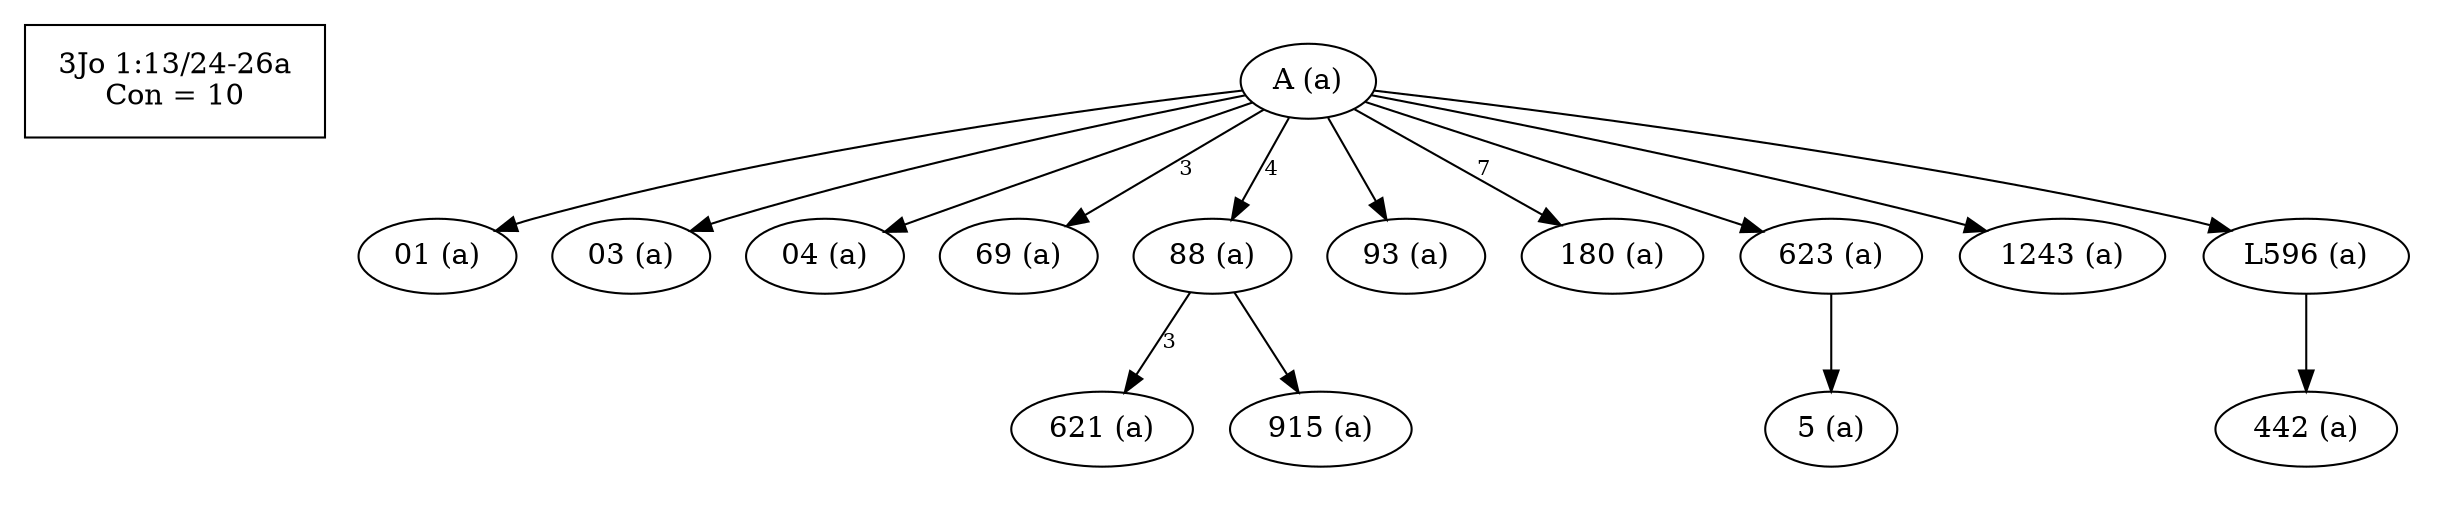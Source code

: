 digraph textual_flow_diagram {
	subgraph cluster_legend {
		label [shape=plaintext, label="3Jo 1:13/24-26a\nCon = 10"];
	}
	subgraph cluster_plot {
		style=invis;
		node [shape=ellipse];
		0 [label="A (a)"];
		3 [label="01 (a)"];
		5 [label="03 (a)"];
		6 [label="04 (a)"];
		16 [label="5 (a)"];
		23 [label="69 (a)"];
		25 [label="88 (a)"];
		26 [label="93 (a)"];
		29 [label="180 (a)"];
		49 [label="442 (a)"];
		58 [label="621 (a)"];
		59 [label="623 (a)"];
		66 [label="915 (a)"];
		74 [label="1243 (a)"];
		132 [label="L596 (a)"];
		0 -> 3 [color=black];
		0 -> 5 [color=black];
		0 -> 6 [color=black];
		59 -> 16 [color=black];
		0 -> 23 [label="3", fontsize=10, color=black];
		0 -> 25 [label="4", fontsize=10, color=black];
		0 -> 26 [color=black];
		0 -> 29 [label="7", fontsize=10, color=black];
		132 -> 49 [color=black];
		25 -> 58 [label="3", fontsize=10, color=black];
		0 -> 59 [color=black];
		25 -> 66 [color=black];
		0 -> 74 [color=black];
		0 -> 132 [color=black];
	}
}
